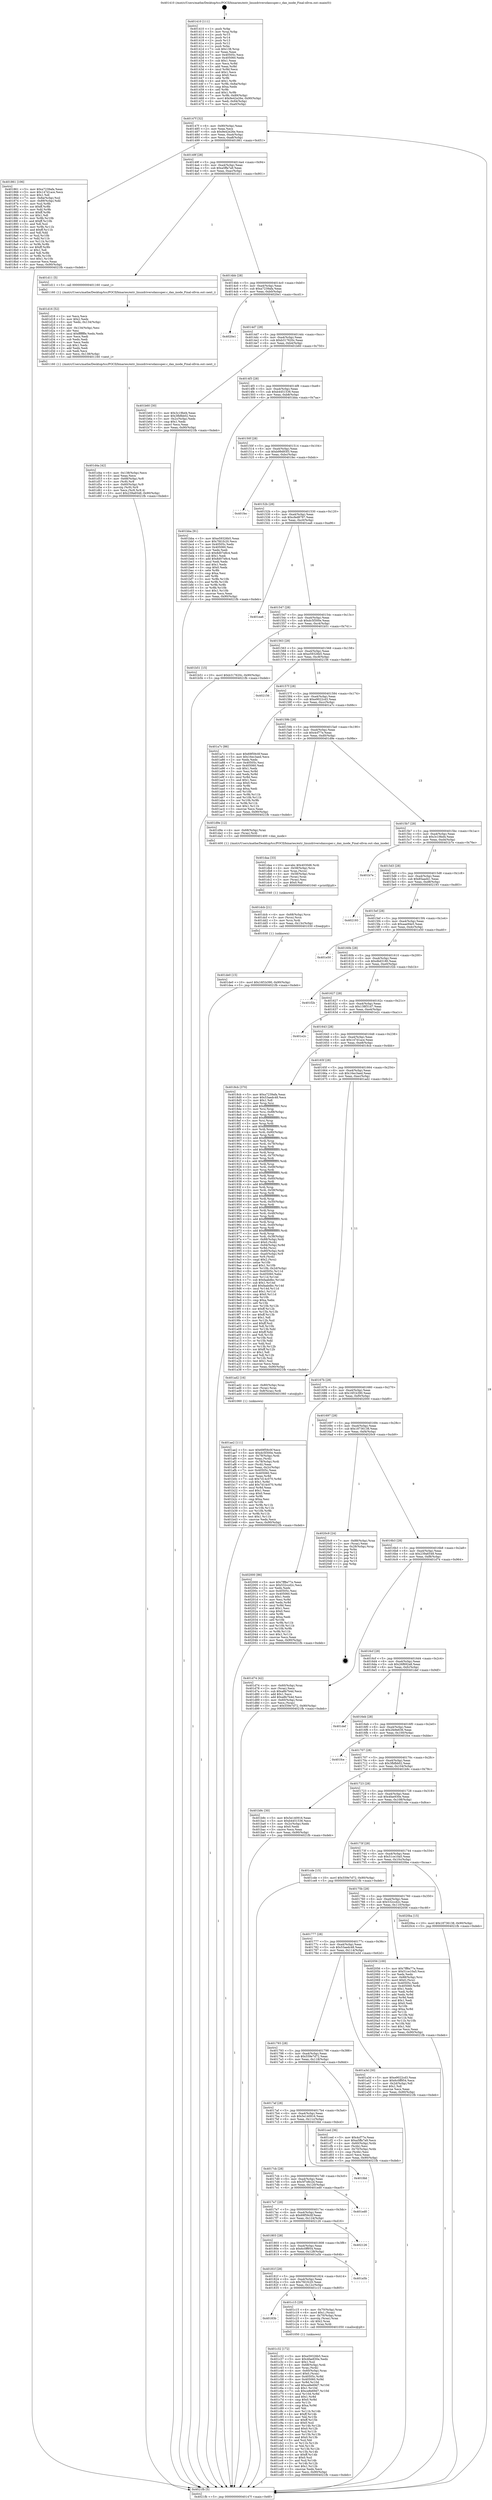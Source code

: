 digraph "0x401410" {
  label = "0x401410 (/mnt/c/Users/mathe/Desktop/tcc/POCII/binaries/extr_linuxdriversdaxsuper.c_dax_inode_Final-ollvm.out::main(0))"
  labelloc = "t"
  node[shape=record]

  Entry [label="",width=0.3,height=0.3,shape=circle,fillcolor=black,style=filled]
  "0x40147f" [label="{
     0x40147f [32]\l
     | [instrs]\l
     &nbsp;&nbsp;0x40147f \<+6\>: mov -0x90(%rbp),%eax\l
     &nbsp;&nbsp;0x401485 \<+2\>: mov %eax,%ecx\l
     &nbsp;&nbsp;0x401487 \<+6\>: sub $0x9e42e26e,%ecx\l
     &nbsp;&nbsp;0x40148d \<+6\>: mov %eax,-0xa4(%rbp)\l
     &nbsp;&nbsp;0x401493 \<+6\>: mov %ecx,-0xa8(%rbp)\l
     &nbsp;&nbsp;0x401499 \<+6\>: je 0000000000401861 \<main+0x451\>\l
  }"]
  "0x401861" [label="{
     0x401861 [106]\l
     | [instrs]\l
     &nbsp;&nbsp;0x401861 \<+5\>: mov $0xa7239afa,%eax\l
     &nbsp;&nbsp;0x401866 \<+5\>: mov $0x147d1ace,%ecx\l
     &nbsp;&nbsp;0x40186b \<+2\>: mov $0x1,%dl\l
     &nbsp;&nbsp;0x40186d \<+7\>: mov -0x8a(%rbp),%sil\l
     &nbsp;&nbsp;0x401874 \<+7\>: mov -0x89(%rbp),%dil\l
     &nbsp;&nbsp;0x40187b \<+3\>: mov %sil,%r8b\l
     &nbsp;&nbsp;0x40187e \<+4\>: xor $0xff,%r8b\l
     &nbsp;&nbsp;0x401882 \<+3\>: mov %dil,%r9b\l
     &nbsp;&nbsp;0x401885 \<+4\>: xor $0xff,%r9b\l
     &nbsp;&nbsp;0x401889 \<+3\>: xor $0x1,%dl\l
     &nbsp;&nbsp;0x40188c \<+3\>: mov %r8b,%r10b\l
     &nbsp;&nbsp;0x40188f \<+4\>: and $0xff,%r10b\l
     &nbsp;&nbsp;0x401893 \<+3\>: and %dl,%sil\l
     &nbsp;&nbsp;0x401896 \<+3\>: mov %r9b,%r11b\l
     &nbsp;&nbsp;0x401899 \<+4\>: and $0xff,%r11b\l
     &nbsp;&nbsp;0x40189d \<+3\>: and %dl,%dil\l
     &nbsp;&nbsp;0x4018a0 \<+3\>: or %sil,%r10b\l
     &nbsp;&nbsp;0x4018a3 \<+3\>: or %dil,%r11b\l
     &nbsp;&nbsp;0x4018a6 \<+3\>: xor %r11b,%r10b\l
     &nbsp;&nbsp;0x4018a9 \<+3\>: or %r9b,%r8b\l
     &nbsp;&nbsp;0x4018ac \<+4\>: xor $0xff,%r8b\l
     &nbsp;&nbsp;0x4018b0 \<+3\>: or $0x1,%dl\l
     &nbsp;&nbsp;0x4018b3 \<+3\>: and %dl,%r8b\l
     &nbsp;&nbsp;0x4018b6 \<+3\>: or %r8b,%r10b\l
     &nbsp;&nbsp;0x4018b9 \<+4\>: test $0x1,%r10b\l
     &nbsp;&nbsp;0x4018bd \<+3\>: cmovne %ecx,%eax\l
     &nbsp;&nbsp;0x4018c0 \<+6\>: mov %eax,-0x90(%rbp)\l
     &nbsp;&nbsp;0x4018c6 \<+5\>: jmp 00000000004021fb \<main+0xdeb\>\l
  }"]
  "0x40149f" [label="{
     0x40149f [28]\l
     | [instrs]\l
     &nbsp;&nbsp;0x40149f \<+5\>: jmp 00000000004014a4 \<main+0x94\>\l
     &nbsp;&nbsp;0x4014a4 \<+6\>: mov -0xa4(%rbp),%eax\l
     &nbsp;&nbsp;0x4014aa \<+5\>: sub $0xa5ffa7a9,%eax\l
     &nbsp;&nbsp;0x4014af \<+6\>: mov %eax,-0xac(%rbp)\l
     &nbsp;&nbsp;0x4014b5 \<+6\>: je 0000000000401d11 \<main+0x901\>\l
  }"]
  "0x4021fb" [label="{
     0x4021fb [5]\l
     | [instrs]\l
     &nbsp;&nbsp;0x4021fb \<+5\>: jmp 000000000040147f \<main+0x6f\>\l
  }"]
  "0x401410" [label="{
     0x401410 [111]\l
     | [instrs]\l
     &nbsp;&nbsp;0x401410 \<+1\>: push %rbp\l
     &nbsp;&nbsp;0x401411 \<+3\>: mov %rsp,%rbp\l
     &nbsp;&nbsp;0x401414 \<+2\>: push %r15\l
     &nbsp;&nbsp;0x401416 \<+2\>: push %r14\l
     &nbsp;&nbsp;0x401418 \<+2\>: push %r13\l
     &nbsp;&nbsp;0x40141a \<+2\>: push %r12\l
     &nbsp;&nbsp;0x40141c \<+1\>: push %rbx\l
     &nbsp;&nbsp;0x40141d \<+7\>: sub $0x138,%rsp\l
     &nbsp;&nbsp;0x401424 \<+2\>: xor %eax,%eax\l
     &nbsp;&nbsp;0x401426 \<+7\>: mov 0x40505c,%ecx\l
     &nbsp;&nbsp;0x40142d \<+7\>: mov 0x405060,%edx\l
     &nbsp;&nbsp;0x401434 \<+3\>: sub $0x1,%eax\l
     &nbsp;&nbsp;0x401437 \<+3\>: mov %ecx,%r8d\l
     &nbsp;&nbsp;0x40143a \<+3\>: add %eax,%r8d\l
     &nbsp;&nbsp;0x40143d \<+4\>: imul %r8d,%ecx\l
     &nbsp;&nbsp;0x401441 \<+3\>: and $0x1,%ecx\l
     &nbsp;&nbsp;0x401444 \<+3\>: cmp $0x0,%ecx\l
     &nbsp;&nbsp;0x401447 \<+4\>: sete %r9b\l
     &nbsp;&nbsp;0x40144b \<+4\>: and $0x1,%r9b\l
     &nbsp;&nbsp;0x40144f \<+7\>: mov %r9b,-0x8a(%rbp)\l
     &nbsp;&nbsp;0x401456 \<+3\>: cmp $0xa,%edx\l
     &nbsp;&nbsp;0x401459 \<+4\>: setl %r9b\l
     &nbsp;&nbsp;0x40145d \<+4\>: and $0x1,%r9b\l
     &nbsp;&nbsp;0x401461 \<+7\>: mov %r9b,-0x89(%rbp)\l
     &nbsp;&nbsp;0x401468 \<+10\>: movl $0x9e42e26e,-0x90(%rbp)\l
     &nbsp;&nbsp;0x401472 \<+6\>: mov %edi,-0x94(%rbp)\l
     &nbsp;&nbsp;0x401478 \<+7\>: mov %rsi,-0xa0(%rbp)\l
  }"]
  Exit [label="",width=0.3,height=0.3,shape=circle,fillcolor=black,style=filled,peripheries=2]
  "0x401d11" [label="{
     0x401d11 [5]\l
     | [instrs]\l
     &nbsp;&nbsp;0x401d11 \<+5\>: call 0000000000401160 \<next_i\>\l
     | [calls]\l
     &nbsp;&nbsp;0x401160 \{1\} (/mnt/c/Users/mathe/Desktop/tcc/POCII/binaries/extr_linuxdriversdaxsuper.c_dax_inode_Final-ollvm.out::next_i)\l
  }"]
  "0x4014bb" [label="{
     0x4014bb [28]\l
     | [instrs]\l
     &nbsp;&nbsp;0x4014bb \<+5\>: jmp 00000000004014c0 \<main+0xb0\>\l
     &nbsp;&nbsp;0x4014c0 \<+6\>: mov -0xa4(%rbp),%eax\l
     &nbsp;&nbsp;0x4014c6 \<+5\>: sub $0xa7239afa,%eax\l
     &nbsp;&nbsp;0x4014cb \<+6\>: mov %eax,-0xb0(%rbp)\l
     &nbsp;&nbsp;0x4014d1 \<+6\>: je 00000000004020e1 \<main+0xcd1\>\l
  }"]
  "0x401de0" [label="{
     0x401de0 [15]\l
     | [instrs]\l
     &nbsp;&nbsp;0x401de0 \<+10\>: movl $0x16f1b390,-0x90(%rbp)\l
     &nbsp;&nbsp;0x401dea \<+5\>: jmp 00000000004021fb \<main+0xdeb\>\l
  }"]
  "0x4020e1" [label="{
     0x4020e1\l
  }", style=dashed]
  "0x4014d7" [label="{
     0x4014d7 [28]\l
     | [instrs]\l
     &nbsp;&nbsp;0x4014d7 \<+5\>: jmp 00000000004014dc \<main+0xcc\>\l
     &nbsp;&nbsp;0x4014dc \<+6\>: mov -0xa4(%rbp),%eax\l
     &nbsp;&nbsp;0x4014e2 \<+5\>: sub $0xb317620c,%eax\l
     &nbsp;&nbsp;0x4014e7 \<+6\>: mov %eax,-0xb4(%rbp)\l
     &nbsp;&nbsp;0x4014ed \<+6\>: je 0000000000401b60 \<main+0x750\>\l
  }"]
  "0x401dcb" [label="{
     0x401dcb [21]\l
     | [instrs]\l
     &nbsp;&nbsp;0x401dcb \<+4\>: mov -0x68(%rbp),%rcx\l
     &nbsp;&nbsp;0x401dcf \<+3\>: mov (%rcx),%rcx\l
     &nbsp;&nbsp;0x401dd2 \<+3\>: mov %rcx,%rdi\l
     &nbsp;&nbsp;0x401dd5 \<+6\>: mov %eax,-0x13c(%rbp)\l
     &nbsp;&nbsp;0x401ddb \<+5\>: call 0000000000401030 \<free@plt\>\l
     | [calls]\l
     &nbsp;&nbsp;0x401030 \{1\} (unknown)\l
  }"]
  "0x401b60" [label="{
     0x401b60 [30]\l
     | [instrs]\l
     &nbsp;&nbsp;0x401b60 \<+5\>: mov $0x3c19bd4,%eax\l
     &nbsp;&nbsp;0x401b65 \<+5\>: mov $0x3fbfbb02,%ecx\l
     &nbsp;&nbsp;0x401b6a \<+3\>: mov -0x2c(%rbp),%edx\l
     &nbsp;&nbsp;0x401b6d \<+3\>: cmp $0x1,%edx\l
     &nbsp;&nbsp;0x401b70 \<+3\>: cmovl %ecx,%eax\l
     &nbsp;&nbsp;0x401b73 \<+6\>: mov %eax,-0x90(%rbp)\l
     &nbsp;&nbsp;0x401b79 \<+5\>: jmp 00000000004021fb \<main+0xdeb\>\l
  }"]
  "0x4014f3" [label="{
     0x4014f3 [28]\l
     | [instrs]\l
     &nbsp;&nbsp;0x4014f3 \<+5\>: jmp 00000000004014f8 \<main+0xe8\>\l
     &nbsp;&nbsp;0x4014f8 \<+6\>: mov -0xa4(%rbp),%eax\l
     &nbsp;&nbsp;0x4014fe \<+5\>: sub $0xb4451536,%eax\l
     &nbsp;&nbsp;0x401503 \<+6\>: mov %eax,-0xb8(%rbp)\l
     &nbsp;&nbsp;0x401509 \<+6\>: je 0000000000401bba \<main+0x7aa\>\l
  }"]
  "0x401daa" [label="{
     0x401daa [33]\l
     | [instrs]\l
     &nbsp;&nbsp;0x401daa \<+10\>: movabs $0x4030d6,%rdi\l
     &nbsp;&nbsp;0x401db4 \<+4\>: mov -0x58(%rbp),%rcx\l
     &nbsp;&nbsp;0x401db8 \<+3\>: mov %rax,(%rcx)\l
     &nbsp;&nbsp;0x401dbb \<+4\>: mov -0x58(%rbp),%rax\l
     &nbsp;&nbsp;0x401dbf \<+3\>: mov (%rax),%rax\l
     &nbsp;&nbsp;0x401dc2 \<+2\>: mov (%rax),%esi\l
     &nbsp;&nbsp;0x401dc4 \<+2\>: mov $0x0,%al\l
     &nbsp;&nbsp;0x401dc6 \<+5\>: call 0000000000401040 \<printf@plt\>\l
     | [calls]\l
     &nbsp;&nbsp;0x401040 \{1\} (unknown)\l
  }"]
  "0x401bba" [label="{
     0x401bba [91]\l
     | [instrs]\l
     &nbsp;&nbsp;0x401bba \<+5\>: mov $0xe59326b5,%eax\l
     &nbsp;&nbsp;0x401bbf \<+5\>: mov $0x7fd1fc20,%ecx\l
     &nbsp;&nbsp;0x401bc4 \<+7\>: mov 0x40505c,%edx\l
     &nbsp;&nbsp;0x401bcb \<+7\>: mov 0x405060,%esi\l
     &nbsp;&nbsp;0x401bd2 \<+2\>: mov %edx,%edi\l
     &nbsp;&nbsp;0x401bd4 \<+6\>: sub $0x8d07e8c4,%edi\l
     &nbsp;&nbsp;0x401bda \<+3\>: sub $0x1,%edi\l
     &nbsp;&nbsp;0x401bdd \<+6\>: add $0x8d07e8c4,%edi\l
     &nbsp;&nbsp;0x401be3 \<+3\>: imul %edi,%edx\l
     &nbsp;&nbsp;0x401be6 \<+3\>: and $0x1,%edx\l
     &nbsp;&nbsp;0x401be9 \<+3\>: cmp $0x0,%edx\l
     &nbsp;&nbsp;0x401bec \<+4\>: sete %r8b\l
     &nbsp;&nbsp;0x401bf0 \<+3\>: cmp $0xa,%esi\l
     &nbsp;&nbsp;0x401bf3 \<+4\>: setl %r9b\l
     &nbsp;&nbsp;0x401bf7 \<+3\>: mov %r8b,%r10b\l
     &nbsp;&nbsp;0x401bfa \<+3\>: and %r9b,%r10b\l
     &nbsp;&nbsp;0x401bfd \<+3\>: xor %r9b,%r8b\l
     &nbsp;&nbsp;0x401c00 \<+3\>: or %r8b,%r10b\l
     &nbsp;&nbsp;0x401c03 \<+4\>: test $0x1,%r10b\l
     &nbsp;&nbsp;0x401c07 \<+3\>: cmovne %ecx,%eax\l
     &nbsp;&nbsp;0x401c0a \<+6\>: mov %eax,-0x90(%rbp)\l
     &nbsp;&nbsp;0x401c10 \<+5\>: jmp 00000000004021fb \<main+0xdeb\>\l
  }"]
  "0x40150f" [label="{
     0x40150f [28]\l
     | [instrs]\l
     &nbsp;&nbsp;0x40150f \<+5\>: jmp 0000000000401514 \<main+0x104\>\l
     &nbsp;&nbsp;0x401514 \<+6\>: mov -0xa4(%rbp),%eax\l
     &nbsp;&nbsp;0x40151a \<+5\>: sub $0xb99d93f3,%eax\l
     &nbsp;&nbsp;0x40151f \<+6\>: mov %eax,-0xbc(%rbp)\l
     &nbsp;&nbsp;0x401525 \<+6\>: je 0000000000401fec \<main+0xbdc\>\l
  }"]
  "0x401d4a" [label="{
     0x401d4a [42]\l
     | [instrs]\l
     &nbsp;&nbsp;0x401d4a \<+6\>: mov -0x138(%rbp),%ecx\l
     &nbsp;&nbsp;0x401d50 \<+3\>: imul %eax,%ecx\l
     &nbsp;&nbsp;0x401d53 \<+4\>: mov -0x68(%rbp),%r8\l
     &nbsp;&nbsp;0x401d57 \<+3\>: mov (%r8),%r8\l
     &nbsp;&nbsp;0x401d5a \<+4\>: mov -0x60(%rbp),%r9\l
     &nbsp;&nbsp;0x401d5e \<+3\>: movslq (%r9),%r9\l
     &nbsp;&nbsp;0x401d61 \<+4\>: mov %ecx,(%r8,%r9,4)\l
     &nbsp;&nbsp;0x401d65 \<+10\>: movl $0x239a6548,-0x90(%rbp)\l
     &nbsp;&nbsp;0x401d6f \<+5\>: jmp 00000000004021fb \<main+0xdeb\>\l
  }"]
  "0x401fec" [label="{
     0x401fec\l
  }", style=dashed]
  "0x40152b" [label="{
     0x40152b [28]\l
     | [instrs]\l
     &nbsp;&nbsp;0x40152b \<+5\>: jmp 0000000000401530 \<main+0x120\>\l
     &nbsp;&nbsp;0x401530 \<+6\>: mov -0xa4(%rbp),%eax\l
     &nbsp;&nbsp;0x401536 \<+5\>: sub $0xcfed8797,%eax\l
     &nbsp;&nbsp;0x40153b \<+6\>: mov %eax,-0xc0(%rbp)\l
     &nbsp;&nbsp;0x401541 \<+6\>: je 0000000000401ea6 \<main+0xa96\>\l
  }"]
  "0x401d16" [label="{
     0x401d16 [52]\l
     | [instrs]\l
     &nbsp;&nbsp;0x401d16 \<+2\>: xor %ecx,%ecx\l
     &nbsp;&nbsp;0x401d18 \<+5\>: mov $0x2,%edx\l
     &nbsp;&nbsp;0x401d1d \<+6\>: mov %edx,-0x134(%rbp)\l
     &nbsp;&nbsp;0x401d23 \<+1\>: cltd\l
     &nbsp;&nbsp;0x401d24 \<+6\>: mov -0x134(%rbp),%esi\l
     &nbsp;&nbsp;0x401d2a \<+2\>: idiv %esi\l
     &nbsp;&nbsp;0x401d2c \<+6\>: imul $0xfffffffe,%edx,%edx\l
     &nbsp;&nbsp;0x401d32 \<+2\>: mov %ecx,%edi\l
     &nbsp;&nbsp;0x401d34 \<+2\>: sub %edx,%edi\l
     &nbsp;&nbsp;0x401d36 \<+2\>: mov %ecx,%edx\l
     &nbsp;&nbsp;0x401d38 \<+3\>: sub $0x1,%edx\l
     &nbsp;&nbsp;0x401d3b \<+2\>: add %edx,%edi\l
     &nbsp;&nbsp;0x401d3d \<+2\>: sub %edi,%ecx\l
     &nbsp;&nbsp;0x401d3f \<+6\>: mov %ecx,-0x138(%rbp)\l
     &nbsp;&nbsp;0x401d45 \<+5\>: call 0000000000401160 \<next_i\>\l
     | [calls]\l
     &nbsp;&nbsp;0x401160 \{1\} (/mnt/c/Users/mathe/Desktop/tcc/POCII/binaries/extr_linuxdriversdaxsuper.c_dax_inode_Final-ollvm.out::next_i)\l
  }"]
  "0x401ea6" [label="{
     0x401ea6\l
  }", style=dashed]
  "0x401547" [label="{
     0x401547 [28]\l
     | [instrs]\l
     &nbsp;&nbsp;0x401547 \<+5\>: jmp 000000000040154c \<main+0x13c\>\l
     &nbsp;&nbsp;0x40154c \<+6\>: mov -0xa4(%rbp),%eax\l
     &nbsp;&nbsp;0x401552 \<+5\>: sub $0xdc5f300e,%eax\l
     &nbsp;&nbsp;0x401557 \<+6\>: mov %eax,-0xc4(%rbp)\l
     &nbsp;&nbsp;0x40155d \<+6\>: je 0000000000401b51 \<main+0x741\>\l
  }"]
  "0x401c32" [label="{
     0x401c32 [172]\l
     | [instrs]\l
     &nbsp;&nbsp;0x401c32 \<+5\>: mov $0xe59326b5,%ecx\l
     &nbsp;&nbsp;0x401c37 \<+5\>: mov $0x4fae930e,%edx\l
     &nbsp;&nbsp;0x401c3c \<+3\>: mov $0x1,%sil\l
     &nbsp;&nbsp;0x401c3f \<+4\>: mov -0x68(%rbp),%rdi\l
     &nbsp;&nbsp;0x401c43 \<+3\>: mov %rax,(%rdi)\l
     &nbsp;&nbsp;0x401c46 \<+4\>: mov -0x60(%rbp),%rax\l
     &nbsp;&nbsp;0x401c4a \<+6\>: movl $0x0,(%rax)\l
     &nbsp;&nbsp;0x401c50 \<+8\>: mov 0x40505c,%r8d\l
     &nbsp;&nbsp;0x401c58 \<+8\>: mov 0x405060,%r9d\l
     &nbsp;&nbsp;0x401c60 \<+3\>: mov %r8d,%r10d\l
     &nbsp;&nbsp;0x401c63 \<+7\>: add $0xce8e69d7,%r10d\l
     &nbsp;&nbsp;0x401c6a \<+4\>: sub $0x1,%r10d\l
     &nbsp;&nbsp;0x401c6e \<+7\>: sub $0xce8e69d7,%r10d\l
     &nbsp;&nbsp;0x401c75 \<+4\>: imul %r10d,%r8d\l
     &nbsp;&nbsp;0x401c79 \<+4\>: and $0x1,%r8d\l
     &nbsp;&nbsp;0x401c7d \<+4\>: cmp $0x0,%r8d\l
     &nbsp;&nbsp;0x401c81 \<+4\>: sete %r11b\l
     &nbsp;&nbsp;0x401c85 \<+4\>: cmp $0xa,%r9d\l
     &nbsp;&nbsp;0x401c89 \<+3\>: setl %bl\l
     &nbsp;&nbsp;0x401c8c \<+3\>: mov %r11b,%r14b\l
     &nbsp;&nbsp;0x401c8f \<+4\>: xor $0xff,%r14b\l
     &nbsp;&nbsp;0x401c93 \<+3\>: mov %bl,%r15b\l
     &nbsp;&nbsp;0x401c96 \<+4\>: xor $0xff,%r15b\l
     &nbsp;&nbsp;0x401c9a \<+4\>: xor $0x0,%sil\l
     &nbsp;&nbsp;0x401c9e \<+3\>: mov %r14b,%r12b\l
     &nbsp;&nbsp;0x401ca1 \<+4\>: and $0x0,%r12b\l
     &nbsp;&nbsp;0x401ca5 \<+3\>: and %sil,%r11b\l
     &nbsp;&nbsp;0x401ca8 \<+3\>: mov %r15b,%r13b\l
     &nbsp;&nbsp;0x401cab \<+4\>: and $0x0,%r13b\l
     &nbsp;&nbsp;0x401caf \<+3\>: and %sil,%bl\l
     &nbsp;&nbsp;0x401cb2 \<+3\>: or %r11b,%r12b\l
     &nbsp;&nbsp;0x401cb5 \<+3\>: or %bl,%r13b\l
     &nbsp;&nbsp;0x401cb8 \<+3\>: xor %r13b,%r12b\l
     &nbsp;&nbsp;0x401cbb \<+3\>: or %r15b,%r14b\l
     &nbsp;&nbsp;0x401cbe \<+4\>: xor $0xff,%r14b\l
     &nbsp;&nbsp;0x401cc2 \<+4\>: or $0x0,%sil\l
     &nbsp;&nbsp;0x401cc6 \<+3\>: and %sil,%r14b\l
     &nbsp;&nbsp;0x401cc9 \<+3\>: or %r14b,%r12b\l
     &nbsp;&nbsp;0x401ccc \<+4\>: test $0x1,%r12b\l
     &nbsp;&nbsp;0x401cd0 \<+3\>: cmovne %edx,%ecx\l
     &nbsp;&nbsp;0x401cd3 \<+6\>: mov %ecx,-0x90(%rbp)\l
     &nbsp;&nbsp;0x401cd9 \<+5\>: jmp 00000000004021fb \<main+0xdeb\>\l
  }"]
  "0x401b51" [label="{
     0x401b51 [15]\l
     | [instrs]\l
     &nbsp;&nbsp;0x401b51 \<+10\>: movl $0xb317620c,-0x90(%rbp)\l
     &nbsp;&nbsp;0x401b5b \<+5\>: jmp 00000000004021fb \<main+0xdeb\>\l
  }"]
  "0x401563" [label="{
     0x401563 [28]\l
     | [instrs]\l
     &nbsp;&nbsp;0x401563 \<+5\>: jmp 0000000000401568 \<main+0x158\>\l
     &nbsp;&nbsp;0x401568 \<+6\>: mov -0xa4(%rbp),%eax\l
     &nbsp;&nbsp;0x40156e \<+5\>: sub $0xe59326b5,%eax\l
     &nbsp;&nbsp;0x401573 \<+6\>: mov %eax,-0xc8(%rbp)\l
     &nbsp;&nbsp;0x401579 \<+6\>: je 0000000000402156 \<main+0xd46\>\l
  }"]
  "0x40183b" [label="{
     0x40183b\l
  }", style=dashed]
  "0x402156" [label="{
     0x402156\l
  }", style=dashed]
  "0x40157f" [label="{
     0x40157f [28]\l
     | [instrs]\l
     &nbsp;&nbsp;0x40157f \<+5\>: jmp 0000000000401584 \<main+0x174\>\l
     &nbsp;&nbsp;0x401584 \<+6\>: mov -0xa4(%rbp),%eax\l
     &nbsp;&nbsp;0x40158a \<+5\>: sub $0xe9022cd3,%eax\l
     &nbsp;&nbsp;0x40158f \<+6\>: mov %eax,-0xcc(%rbp)\l
     &nbsp;&nbsp;0x401595 \<+6\>: je 0000000000401a7c \<main+0x66c\>\l
  }"]
  "0x401c15" [label="{
     0x401c15 [29]\l
     | [instrs]\l
     &nbsp;&nbsp;0x401c15 \<+4\>: mov -0x70(%rbp),%rax\l
     &nbsp;&nbsp;0x401c19 \<+6\>: movl $0x1,(%rax)\l
     &nbsp;&nbsp;0x401c1f \<+4\>: mov -0x70(%rbp),%rax\l
     &nbsp;&nbsp;0x401c23 \<+3\>: movslq (%rax),%rax\l
     &nbsp;&nbsp;0x401c26 \<+4\>: shl $0x2,%rax\l
     &nbsp;&nbsp;0x401c2a \<+3\>: mov %rax,%rdi\l
     &nbsp;&nbsp;0x401c2d \<+5\>: call 0000000000401050 \<malloc@plt\>\l
     | [calls]\l
     &nbsp;&nbsp;0x401050 \{1\} (unknown)\l
  }"]
  "0x401a7c" [label="{
     0x401a7c [86]\l
     | [instrs]\l
     &nbsp;&nbsp;0x401a7c \<+5\>: mov $0x69f59c0f,%eax\l
     &nbsp;&nbsp;0x401a81 \<+5\>: mov $0x16ec3aed,%ecx\l
     &nbsp;&nbsp;0x401a86 \<+2\>: xor %edx,%edx\l
     &nbsp;&nbsp;0x401a88 \<+7\>: mov 0x40505c,%esi\l
     &nbsp;&nbsp;0x401a8f \<+7\>: mov 0x405060,%edi\l
     &nbsp;&nbsp;0x401a96 \<+3\>: sub $0x1,%edx\l
     &nbsp;&nbsp;0x401a99 \<+3\>: mov %esi,%r8d\l
     &nbsp;&nbsp;0x401a9c \<+3\>: add %edx,%r8d\l
     &nbsp;&nbsp;0x401a9f \<+4\>: imul %r8d,%esi\l
     &nbsp;&nbsp;0x401aa3 \<+3\>: and $0x1,%esi\l
     &nbsp;&nbsp;0x401aa6 \<+3\>: cmp $0x0,%esi\l
     &nbsp;&nbsp;0x401aa9 \<+4\>: sete %r9b\l
     &nbsp;&nbsp;0x401aad \<+3\>: cmp $0xa,%edi\l
     &nbsp;&nbsp;0x401ab0 \<+4\>: setl %r10b\l
     &nbsp;&nbsp;0x401ab4 \<+3\>: mov %r9b,%r11b\l
     &nbsp;&nbsp;0x401ab7 \<+3\>: and %r10b,%r11b\l
     &nbsp;&nbsp;0x401aba \<+3\>: xor %r10b,%r9b\l
     &nbsp;&nbsp;0x401abd \<+3\>: or %r9b,%r11b\l
     &nbsp;&nbsp;0x401ac0 \<+4\>: test $0x1,%r11b\l
     &nbsp;&nbsp;0x401ac4 \<+3\>: cmovne %ecx,%eax\l
     &nbsp;&nbsp;0x401ac7 \<+6\>: mov %eax,-0x90(%rbp)\l
     &nbsp;&nbsp;0x401acd \<+5\>: jmp 00000000004021fb \<main+0xdeb\>\l
  }"]
  "0x40159b" [label="{
     0x40159b [28]\l
     | [instrs]\l
     &nbsp;&nbsp;0x40159b \<+5\>: jmp 00000000004015a0 \<main+0x190\>\l
     &nbsp;&nbsp;0x4015a0 \<+6\>: mov -0xa4(%rbp),%eax\l
     &nbsp;&nbsp;0x4015a6 \<+5\>: sub $0x4cf77e,%eax\l
     &nbsp;&nbsp;0x4015ab \<+6\>: mov %eax,-0xd0(%rbp)\l
     &nbsp;&nbsp;0x4015b1 \<+6\>: je 0000000000401d9e \<main+0x98e\>\l
  }"]
  "0x40181f" [label="{
     0x40181f [28]\l
     | [instrs]\l
     &nbsp;&nbsp;0x40181f \<+5\>: jmp 0000000000401824 \<main+0x414\>\l
     &nbsp;&nbsp;0x401824 \<+6\>: mov -0xa4(%rbp),%eax\l
     &nbsp;&nbsp;0x40182a \<+5\>: sub $0x7fd1fc20,%eax\l
     &nbsp;&nbsp;0x40182f \<+6\>: mov %eax,-0x12c(%rbp)\l
     &nbsp;&nbsp;0x401835 \<+6\>: je 0000000000401c15 \<main+0x805\>\l
  }"]
  "0x401d9e" [label="{
     0x401d9e [12]\l
     | [instrs]\l
     &nbsp;&nbsp;0x401d9e \<+4\>: mov -0x68(%rbp),%rax\l
     &nbsp;&nbsp;0x401da2 \<+3\>: mov (%rax),%rdi\l
     &nbsp;&nbsp;0x401da5 \<+5\>: call 0000000000401400 \<dax_inode\>\l
     | [calls]\l
     &nbsp;&nbsp;0x401400 \{1\} (/mnt/c/Users/mathe/Desktop/tcc/POCII/binaries/extr_linuxdriversdaxsuper.c_dax_inode_Final-ollvm.out::dax_inode)\l
  }"]
  "0x4015b7" [label="{
     0x4015b7 [28]\l
     | [instrs]\l
     &nbsp;&nbsp;0x4015b7 \<+5\>: jmp 00000000004015bc \<main+0x1ac\>\l
     &nbsp;&nbsp;0x4015bc \<+6\>: mov -0xa4(%rbp),%eax\l
     &nbsp;&nbsp;0x4015c2 \<+5\>: sub $0x3c19bd4,%eax\l
     &nbsp;&nbsp;0x4015c7 \<+6\>: mov %eax,-0xd4(%rbp)\l
     &nbsp;&nbsp;0x4015cd \<+6\>: je 0000000000401b7e \<main+0x76e\>\l
  }"]
  "0x401a5b" [label="{
     0x401a5b\l
  }", style=dashed]
  "0x401b7e" [label="{
     0x401b7e\l
  }", style=dashed]
  "0x4015d3" [label="{
     0x4015d3 [28]\l
     | [instrs]\l
     &nbsp;&nbsp;0x4015d3 \<+5\>: jmp 00000000004015d8 \<main+0x1c8\>\l
     &nbsp;&nbsp;0x4015d8 \<+6\>: mov -0xa4(%rbp),%eax\l
     &nbsp;&nbsp;0x4015de \<+5\>: sub $0x85aad41,%eax\l
     &nbsp;&nbsp;0x4015e3 \<+6\>: mov %eax,-0xd8(%rbp)\l
     &nbsp;&nbsp;0x4015e9 \<+6\>: je 0000000000402193 \<main+0xd83\>\l
  }"]
  "0x401803" [label="{
     0x401803 [28]\l
     | [instrs]\l
     &nbsp;&nbsp;0x401803 \<+5\>: jmp 0000000000401808 \<main+0x3f8\>\l
     &nbsp;&nbsp;0x401808 \<+6\>: mov -0xa4(%rbp),%eax\l
     &nbsp;&nbsp;0x40180e \<+5\>: sub $0x6c0ff954,%eax\l
     &nbsp;&nbsp;0x401813 \<+6\>: mov %eax,-0x128(%rbp)\l
     &nbsp;&nbsp;0x401819 \<+6\>: je 0000000000401a5b \<main+0x64b\>\l
  }"]
  "0x402193" [label="{
     0x402193\l
  }", style=dashed]
  "0x4015ef" [label="{
     0x4015ef [28]\l
     | [instrs]\l
     &nbsp;&nbsp;0x4015ef \<+5\>: jmp 00000000004015f4 \<main+0x1e4\>\l
     &nbsp;&nbsp;0x4015f4 \<+6\>: mov -0xa4(%rbp),%eax\l
     &nbsp;&nbsp;0x4015fa \<+5\>: sub $0xaae94e5,%eax\l
     &nbsp;&nbsp;0x4015ff \<+6\>: mov %eax,-0xdc(%rbp)\l
     &nbsp;&nbsp;0x401605 \<+6\>: je 0000000000401e50 \<main+0xa40\>\l
  }"]
  "0x402126" [label="{
     0x402126\l
  }", style=dashed]
  "0x401e50" [label="{
     0x401e50\l
  }", style=dashed]
  "0x40160b" [label="{
     0x40160b [28]\l
     | [instrs]\l
     &nbsp;&nbsp;0x40160b \<+5\>: jmp 0000000000401610 \<main+0x200\>\l
     &nbsp;&nbsp;0x401610 \<+6\>: mov -0xa4(%rbp),%eax\l
     &nbsp;&nbsp;0x401616 \<+5\>: sub $0xdbd3180,%eax\l
     &nbsp;&nbsp;0x40161b \<+6\>: mov %eax,-0xe0(%rbp)\l
     &nbsp;&nbsp;0x401621 \<+6\>: je 0000000000401f2b \<main+0xb1b\>\l
  }"]
  "0x4017e7" [label="{
     0x4017e7 [28]\l
     | [instrs]\l
     &nbsp;&nbsp;0x4017e7 \<+5\>: jmp 00000000004017ec \<main+0x3dc\>\l
     &nbsp;&nbsp;0x4017ec \<+6\>: mov -0xa4(%rbp),%eax\l
     &nbsp;&nbsp;0x4017f2 \<+5\>: sub $0x69f59c0f,%eax\l
     &nbsp;&nbsp;0x4017f7 \<+6\>: mov %eax,-0x124(%rbp)\l
     &nbsp;&nbsp;0x4017fd \<+6\>: je 0000000000402126 \<main+0xd16\>\l
  }"]
  "0x401f2b" [label="{
     0x401f2b\l
  }", style=dashed]
  "0x401627" [label="{
     0x401627 [28]\l
     | [instrs]\l
     &nbsp;&nbsp;0x401627 \<+5\>: jmp 000000000040162c \<main+0x21c\>\l
     &nbsp;&nbsp;0x40162c \<+6\>: mov -0xa4(%rbp),%eax\l
     &nbsp;&nbsp;0x401632 \<+5\>: sub $0x138f31d7,%eax\l
     &nbsp;&nbsp;0x401637 \<+6\>: mov %eax,-0xe4(%rbp)\l
     &nbsp;&nbsp;0x40163d \<+6\>: je 0000000000401e2c \<main+0xa1c\>\l
  }"]
  "0x401ed0" [label="{
     0x401ed0\l
  }", style=dashed]
  "0x401e2c" [label="{
     0x401e2c\l
  }", style=dashed]
  "0x401643" [label="{
     0x401643 [28]\l
     | [instrs]\l
     &nbsp;&nbsp;0x401643 \<+5\>: jmp 0000000000401648 \<main+0x238\>\l
     &nbsp;&nbsp;0x401648 \<+6\>: mov -0xa4(%rbp),%eax\l
     &nbsp;&nbsp;0x40164e \<+5\>: sub $0x147d1ace,%eax\l
     &nbsp;&nbsp;0x401653 \<+6\>: mov %eax,-0xe8(%rbp)\l
     &nbsp;&nbsp;0x401659 \<+6\>: je 00000000004018cb \<main+0x4bb\>\l
  }"]
  "0x4017cb" [label="{
     0x4017cb [28]\l
     | [instrs]\l
     &nbsp;&nbsp;0x4017cb \<+5\>: jmp 00000000004017d0 \<main+0x3c0\>\l
     &nbsp;&nbsp;0x4017d0 \<+6\>: mov -0xa4(%rbp),%eax\l
     &nbsp;&nbsp;0x4017d6 \<+5\>: sub $0x5f7e8c2d,%eax\l
     &nbsp;&nbsp;0x4017db \<+6\>: mov %eax,-0x120(%rbp)\l
     &nbsp;&nbsp;0x4017e1 \<+6\>: je 0000000000401ed0 \<main+0xac0\>\l
  }"]
  "0x4018cb" [label="{
     0x4018cb [370]\l
     | [instrs]\l
     &nbsp;&nbsp;0x4018cb \<+5\>: mov $0xa7239afa,%eax\l
     &nbsp;&nbsp;0x4018d0 \<+5\>: mov $0x53aedc48,%ecx\l
     &nbsp;&nbsp;0x4018d5 \<+2\>: mov $0x1,%dl\l
     &nbsp;&nbsp;0x4018d7 \<+3\>: mov %rsp,%rsi\l
     &nbsp;&nbsp;0x4018da \<+4\>: add $0xfffffffffffffff0,%rsi\l
     &nbsp;&nbsp;0x4018de \<+3\>: mov %rsi,%rsp\l
     &nbsp;&nbsp;0x4018e1 \<+7\>: mov %rsi,-0x88(%rbp)\l
     &nbsp;&nbsp;0x4018e8 \<+3\>: mov %rsp,%rsi\l
     &nbsp;&nbsp;0x4018eb \<+4\>: add $0xfffffffffffffff0,%rsi\l
     &nbsp;&nbsp;0x4018ef \<+3\>: mov %rsi,%rsp\l
     &nbsp;&nbsp;0x4018f2 \<+3\>: mov %rsp,%rdi\l
     &nbsp;&nbsp;0x4018f5 \<+4\>: add $0xfffffffffffffff0,%rdi\l
     &nbsp;&nbsp;0x4018f9 \<+3\>: mov %rdi,%rsp\l
     &nbsp;&nbsp;0x4018fc \<+4\>: mov %rdi,-0x80(%rbp)\l
     &nbsp;&nbsp;0x401900 \<+3\>: mov %rsp,%rdi\l
     &nbsp;&nbsp;0x401903 \<+4\>: add $0xfffffffffffffff0,%rdi\l
     &nbsp;&nbsp;0x401907 \<+3\>: mov %rdi,%rsp\l
     &nbsp;&nbsp;0x40190a \<+4\>: mov %rdi,-0x78(%rbp)\l
     &nbsp;&nbsp;0x40190e \<+3\>: mov %rsp,%rdi\l
     &nbsp;&nbsp;0x401911 \<+4\>: add $0xfffffffffffffff0,%rdi\l
     &nbsp;&nbsp;0x401915 \<+3\>: mov %rdi,%rsp\l
     &nbsp;&nbsp;0x401918 \<+4\>: mov %rdi,-0x70(%rbp)\l
     &nbsp;&nbsp;0x40191c \<+3\>: mov %rsp,%rdi\l
     &nbsp;&nbsp;0x40191f \<+4\>: add $0xfffffffffffffff0,%rdi\l
     &nbsp;&nbsp;0x401923 \<+3\>: mov %rdi,%rsp\l
     &nbsp;&nbsp;0x401926 \<+4\>: mov %rdi,-0x68(%rbp)\l
     &nbsp;&nbsp;0x40192a \<+3\>: mov %rsp,%rdi\l
     &nbsp;&nbsp;0x40192d \<+4\>: add $0xfffffffffffffff0,%rdi\l
     &nbsp;&nbsp;0x401931 \<+3\>: mov %rdi,%rsp\l
     &nbsp;&nbsp;0x401934 \<+4\>: mov %rdi,-0x60(%rbp)\l
     &nbsp;&nbsp;0x401938 \<+3\>: mov %rsp,%rdi\l
     &nbsp;&nbsp;0x40193b \<+4\>: add $0xfffffffffffffff0,%rdi\l
     &nbsp;&nbsp;0x40193f \<+3\>: mov %rdi,%rsp\l
     &nbsp;&nbsp;0x401942 \<+4\>: mov %rdi,-0x58(%rbp)\l
     &nbsp;&nbsp;0x401946 \<+3\>: mov %rsp,%rdi\l
     &nbsp;&nbsp;0x401949 \<+4\>: add $0xfffffffffffffff0,%rdi\l
     &nbsp;&nbsp;0x40194d \<+3\>: mov %rdi,%rsp\l
     &nbsp;&nbsp;0x401950 \<+4\>: mov %rdi,-0x50(%rbp)\l
     &nbsp;&nbsp;0x401954 \<+3\>: mov %rsp,%rdi\l
     &nbsp;&nbsp;0x401957 \<+4\>: add $0xfffffffffffffff0,%rdi\l
     &nbsp;&nbsp;0x40195b \<+3\>: mov %rdi,%rsp\l
     &nbsp;&nbsp;0x40195e \<+4\>: mov %rdi,-0x48(%rbp)\l
     &nbsp;&nbsp;0x401962 \<+3\>: mov %rsp,%rdi\l
     &nbsp;&nbsp;0x401965 \<+4\>: add $0xfffffffffffffff0,%rdi\l
     &nbsp;&nbsp;0x401969 \<+3\>: mov %rdi,%rsp\l
     &nbsp;&nbsp;0x40196c \<+4\>: mov %rdi,-0x40(%rbp)\l
     &nbsp;&nbsp;0x401970 \<+3\>: mov %rsp,%rdi\l
     &nbsp;&nbsp;0x401973 \<+4\>: add $0xfffffffffffffff0,%rdi\l
     &nbsp;&nbsp;0x401977 \<+3\>: mov %rdi,%rsp\l
     &nbsp;&nbsp;0x40197a \<+4\>: mov %rdi,-0x38(%rbp)\l
     &nbsp;&nbsp;0x40197e \<+7\>: mov -0x88(%rbp),%rdi\l
     &nbsp;&nbsp;0x401985 \<+6\>: movl $0x0,(%rdi)\l
     &nbsp;&nbsp;0x40198b \<+7\>: mov -0x94(%rbp),%r8d\l
     &nbsp;&nbsp;0x401992 \<+3\>: mov %r8d,(%rsi)\l
     &nbsp;&nbsp;0x401995 \<+4\>: mov -0x80(%rbp),%rdi\l
     &nbsp;&nbsp;0x401999 \<+7\>: mov -0xa0(%rbp),%r9\l
     &nbsp;&nbsp;0x4019a0 \<+3\>: mov %r9,(%rdi)\l
     &nbsp;&nbsp;0x4019a3 \<+3\>: cmpl $0x2,(%rsi)\l
     &nbsp;&nbsp;0x4019a6 \<+4\>: setne %r10b\l
     &nbsp;&nbsp;0x4019aa \<+4\>: and $0x1,%r10b\l
     &nbsp;&nbsp;0x4019ae \<+4\>: mov %r10b,-0x2d(%rbp)\l
     &nbsp;&nbsp;0x4019b2 \<+8\>: mov 0x40505c,%r11d\l
     &nbsp;&nbsp;0x4019ba \<+7\>: mov 0x405060,%ebx\l
     &nbsp;&nbsp;0x4019c1 \<+3\>: mov %r11d,%r14d\l
     &nbsp;&nbsp;0x4019c4 \<+7\>: sub $0xfaabdbc,%r14d\l
     &nbsp;&nbsp;0x4019cb \<+4\>: sub $0x1,%r14d\l
     &nbsp;&nbsp;0x4019cf \<+7\>: add $0xfaabdbc,%r14d\l
     &nbsp;&nbsp;0x4019d6 \<+4\>: imul %r14d,%r11d\l
     &nbsp;&nbsp;0x4019da \<+4\>: and $0x1,%r11d\l
     &nbsp;&nbsp;0x4019de \<+4\>: cmp $0x0,%r11d\l
     &nbsp;&nbsp;0x4019e2 \<+4\>: sete %r10b\l
     &nbsp;&nbsp;0x4019e6 \<+3\>: cmp $0xa,%ebx\l
     &nbsp;&nbsp;0x4019e9 \<+4\>: setl %r15b\l
     &nbsp;&nbsp;0x4019ed \<+3\>: mov %r10b,%r12b\l
     &nbsp;&nbsp;0x4019f0 \<+4\>: xor $0xff,%r12b\l
     &nbsp;&nbsp;0x4019f4 \<+3\>: mov %r15b,%r13b\l
     &nbsp;&nbsp;0x4019f7 \<+4\>: xor $0xff,%r13b\l
     &nbsp;&nbsp;0x4019fb \<+3\>: xor $0x1,%dl\l
     &nbsp;&nbsp;0x4019fe \<+3\>: mov %r12b,%sil\l
     &nbsp;&nbsp;0x401a01 \<+4\>: and $0xff,%sil\l
     &nbsp;&nbsp;0x401a05 \<+3\>: and %dl,%r10b\l
     &nbsp;&nbsp;0x401a08 \<+3\>: mov %r13b,%dil\l
     &nbsp;&nbsp;0x401a0b \<+4\>: and $0xff,%dil\l
     &nbsp;&nbsp;0x401a0f \<+3\>: and %dl,%r15b\l
     &nbsp;&nbsp;0x401a12 \<+3\>: or %r10b,%sil\l
     &nbsp;&nbsp;0x401a15 \<+3\>: or %r15b,%dil\l
     &nbsp;&nbsp;0x401a18 \<+3\>: xor %dil,%sil\l
     &nbsp;&nbsp;0x401a1b \<+3\>: or %r13b,%r12b\l
     &nbsp;&nbsp;0x401a1e \<+4\>: xor $0xff,%r12b\l
     &nbsp;&nbsp;0x401a22 \<+3\>: or $0x1,%dl\l
     &nbsp;&nbsp;0x401a25 \<+3\>: and %dl,%r12b\l
     &nbsp;&nbsp;0x401a28 \<+3\>: or %r12b,%sil\l
     &nbsp;&nbsp;0x401a2b \<+4\>: test $0x1,%sil\l
     &nbsp;&nbsp;0x401a2f \<+3\>: cmovne %ecx,%eax\l
     &nbsp;&nbsp;0x401a32 \<+6\>: mov %eax,-0x90(%rbp)\l
     &nbsp;&nbsp;0x401a38 \<+5\>: jmp 00000000004021fb \<main+0xdeb\>\l
  }"]
  "0x40165f" [label="{
     0x40165f [28]\l
     | [instrs]\l
     &nbsp;&nbsp;0x40165f \<+5\>: jmp 0000000000401664 \<main+0x254\>\l
     &nbsp;&nbsp;0x401664 \<+6\>: mov -0xa4(%rbp),%eax\l
     &nbsp;&nbsp;0x40166a \<+5\>: sub $0x16ec3aed,%eax\l
     &nbsp;&nbsp;0x40166f \<+6\>: mov %eax,-0xec(%rbp)\l
     &nbsp;&nbsp;0x401675 \<+6\>: je 0000000000401ad2 \<main+0x6c2\>\l
  }"]
  "0x401fdd" [label="{
     0x401fdd\l
  }", style=dashed]
  "0x4017af" [label="{
     0x4017af [28]\l
     | [instrs]\l
     &nbsp;&nbsp;0x4017af \<+5\>: jmp 00000000004017b4 \<main+0x3a4\>\l
     &nbsp;&nbsp;0x4017b4 \<+6\>: mov -0xa4(%rbp),%eax\l
     &nbsp;&nbsp;0x4017ba \<+5\>: sub $0x5e140916,%eax\l
     &nbsp;&nbsp;0x4017bf \<+6\>: mov %eax,-0x11c(%rbp)\l
     &nbsp;&nbsp;0x4017c5 \<+6\>: je 0000000000401fdd \<main+0xbcd\>\l
  }"]
  "0x401ad2" [label="{
     0x401ad2 [16]\l
     | [instrs]\l
     &nbsp;&nbsp;0x401ad2 \<+4\>: mov -0x80(%rbp),%rax\l
     &nbsp;&nbsp;0x401ad6 \<+3\>: mov (%rax),%rax\l
     &nbsp;&nbsp;0x401ad9 \<+4\>: mov 0x8(%rax),%rdi\l
     &nbsp;&nbsp;0x401add \<+5\>: call 0000000000401060 \<atoi@plt\>\l
     | [calls]\l
     &nbsp;&nbsp;0x401060 \{1\} (unknown)\l
  }"]
  "0x40167b" [label="{
     0x40167b [28]\l
     | [instrs]\l
     &nbsp;&nbsp;0x40167b \<+5\>: jmp 0000000000401680 \<main+0x270\>\l
     &nbsp;&nbsp;0x401680 \<+6\>: mov -0xa4(%rbp),%eax\l
     &nbsp;&nbsp;0x401686 \<+5\>: sub $0x16f1b390,%eax\l
     &nbsp;&nbsp;0x40168b \<+6\>: mov %eax,-0xf0(%rbp)\l
     &nbsp;&nbsp;0x401691 \<+6\>: je 0000000000402000 \<main+0xbf0\>\l
  }"]
  "0x401ced" [label="{
     0x401ced [36]\l
     | [instrs]\l
     &nbsp;&nbsp;0x401ced \<+5\>: mov $0x4cf77e,%eax\l
     &nbsp;&nbsp;0x401cf2 \<+5\>: mov $0xa5ffa7a9,%ecx\l
     &nbsp;&nbsp;0x401cf7 \<+4\>: mov -0x60(%rbp),%rdx\l
     &nbsp;&nbsp;0x401cfb \<+2\>: mov (%rdx),%esi\l
     &nbsp;&nbsp;0x401cfd \<+4\>: mov -0x70(%rbp),%rdx\l
     &nbsp;&nbsp;0x401d01 \<+2\>: cmp (%rdx),%esi\l
     &nbsp;&nbsp;0x401d03 \<+3\>: cmovl %ecx,%eax\l
     &nbsp;&nbsp;0x401d06 \<+6\>: mov %eax,-0x90(%rbp)\l
     &nbsp;&nbsp;0x401d0c \<+5\>: jmp 00000000004021fb \<main+0xdeb\>\l
  }"]
  "0x402000" [label="{
     0x402000 [86]\l
     | [instrs]\l
     &nbsp;&nbsp;0x402000 \<+5\>: mov $0x7ff8a77e,%eax\l
     &nbsp;&nbsp;0x402005 \<+5\>: mov $0x532ccd2c,%ecx\l
     &nbsp;&nbsp;0x40200a \<+2\>: xor %edx,%edx\l
     &nbsp;&nbsp;0x40200c \<+7\>: mov 0x40505c,%esi\l
     &nbsp;&nbsp;0x402013 \<+7\>: mov 0x405060,%edi\l
     &nbsp;&nbsp;0x40201a \<+3\>: sub $0x1,%edx\l
     &nbsp;&nbsp;0x40201d \<+3\>: mov %esi,%r8d\l
     &nbsp;&nbsp;0x402020 \<+3\>: add %edx,%r8d\l
     &nbsp;&nbsp;0x402023 \<+4\>: imul %r8d,%esi\l
     &nbsp;&nbsp;0x402027 \<+3\>: and $0x1,%esi\l
     &nbsp;&nbsp;0x40202a \<+3\>: cmp $0x0,%esi\l
     &nbsp;&nbsp;0x40202d \<+4\>: sete %r9b\l
     &nbsp;&nbsp;0x402031 \<+3\>: cmp $0xa,%edi\l
     &nbsp;&nbsp;0x402034 \<+4\>: setl %r10b\l
     &nbsp;&nbsp;0x402038 \<+3\>: mov %r9b,%r11b\l
     &nbsp;&nbsp;0x40203b \<+3\>: and %r10b,%r11b\l
     &nbsp;&nbsp;0x40203e \<+3\>: xor %r10b,%r9b\l
     &nbsp;&nbsp;0x402041 \<+3\>: or %r9b,%r11b\l
     &nbsp;&nbsp;0x402044 \<+4\>: test $0x1,%r11b\l
     &nbsp;&nbsp;0x402048 \<+3\>: cmovne %ecx,%eax\l
     &nbsp;&nbsp;0x40204b \<+6\>: mov %eax,-0x90(%rbp)\l
     &nbsp;&nbsp;0x402051 \<+5\>: jmp 00000000004021fb \<main+0xdeb\>\l
  }"]
  "0x401697" [label="{
     0x401697 [28]\l
     | [instrs]\l
     &nbsp;&nbsp;0x401697 \<+5\>: jmp 000000000040169c \<main+0x28c\>\l
     &nbsp;&nbsp;0x40169c \<+6\>: mov -0xa4(%rbp),%eax\l
     &nbsp;&nbsp;0x4016a2 \<+5\>: sub $0x18736138,%eax\l
     &nbsp;&nbsp;0x4016a7 \<+6\>: mov %eax,-0xf4(%rbp)\l
     &nbsp;&nbsp;0x4016ad \<+6\>: je 00000000004020c9 \<main+0xcb9\>\l
  }"]
  "0x401ae2" [label="{
     0x401ae2 [111]\l
     | [instrs]\l
     &nbsp;&nbsp;0x401ae2 \<+5\>: mov $0x69f59c0f,%ecx\l
     &nbsp;&nbsp;0x401ae7 \<+5\>: mov $0xdc5f300e,%edx\l
     &nbsp;&nbsp;0x401aec \<+4\>: mov -0x78(%rbp),%rdi\l
     &nbsp;&nbsp;0x401af0 \<+2\>: mov %eax,(%rdi)\l
     &nbsp;&nbsp;0x401af2 \<+4\>: mov -0x78(%rbp),%rdi\l
     &nbsp;&nbsp;0x401af6 \<+2\>: mov (%rdi),%eax\l
     &nbsp;&nbsp;0x401af8 \<+3\>: mov %eax,-0x2c(%rbp)\l
     &nbsp;&nbsp;0x401afb \<+7\>: mov 0x40505c,%eax\l
     &nbsp;&nbsp;0x401b02 \<+7\>: mov 0x405060,%esi\l
     &nbsp;&nbsp;0x401b09 \<+3\>: mov %eax,%r8d\l
     &nbsp;&nbsp;0x401b0c \<+7\>: sub $0x7d14c070,%r8d\l
     &nbsp;&nbsp;0x401b13 \<+4\>: sub $0x1,%r8d\l
     &nbsp;&nbsp;0x401b17 \<+7\>: add $0x7d14c070,%r8d\l
     &nbsp;&nbsp;0x401b1e \<+4\>: imul %r8d,%eax\l
     &nbsp;&nbsp;0x401b22 \<+3\>: and $0x1,%eax\l
     &nbsp;&nbsp;0x401b25 \<+3\>: cmp $0x0,%eax\l
     &nbsp;&nbsp;0x401b28 \<+4\>: sete %r9b\l
     &nbsp;&nbsp;0x401b2c \<+3\>: cmp $0xa,%esi\l
     &nbsp;&nbsp;0x401b2f \<+4\>: setl %r10b\l
     &nbsp;&nbsp;0x401b33 \<+3\>: mov %r9b,%r11b\l
     &nbsp;&nbsp;0x401b36 \<+3\>: and %r10b,%r11b\l
     &nbsp;&nbsp;0x401b39 \<+3\>: xor %r10b,%r9b\l
     &nbsp;&nbsp;0x401b3c \<+3\>: or %r9b,%r11b\l
     &nbsp;&nbsp;0x401b3f \<+4\>: test $0x1,%r11b\l
     &nbsp;&nbsp;0x401b43 \<+3\>: cmovne %edx,%ecx\l
     &nbsp;&nbsp;0x401b46 \<+6\>: mov %ecx,-0x90(%rbp)\l
     &nbsp;&nbsp;0x401b4c \<+5\>: jmp 00000000004021fb \<main+0xdeb\>\l
  }"]
  "0x4020c9" [label="{
     0x4020c9 [24]\l
     | [instrs]\l
     &nbsp;&nbsp;0x4020c9 \<+7\>: mov -0x88(%rbp),%rax\l
     &nbsp;&nbsp;0x4020d0 \<+2\>: mov (%rax),%eax\l
     &nbsp;&nbsp;0x4020d2 \<+4\>: lea -0x28(%rbp),%rsp\l
     &nbsp;&nbsp;0x4020d6 \<+1\>: pop %rbx\l
     &nbsp;&nbsp;0x4020d7 \<+2\>: pop %r12\l
     &nbsp;&nbsp;0x4020d9 \<+2\>: pop %r13\l
     &nbsp;&nbsp;0x4020db \<+2\>: pop %r14\l
     &nbsp;&nbsp;0x4020dd \<+2\>: pop %r15\l
     &nbsp;&nbsp;0x4020df \<+1\>: pop %rbp\l
     &nbsp;&nbsp;0x4020e0 \<+1\>: ret\l
  }"]
  "0x4016b3" [label="{
     0x4016b3 [28]\l
     | [instrs]\l
     &nbsp;&nbsp;0x4016b3 \<+5\>: jmp 00000000004016b8 \<main+0x2a8\>\l
     &nbsp;&nbsp;0x4016b8 \<+6\>: mov -0xa4(%rbp),%eax\l
     &nbsp;&nbsp;0x4016be \<+5\>: sub $0x239a6548,%eax\l
     &nbsp;&nbsp;0x4016c3 \<+6\>: mov %eax,-0xf8(%rbp)\l
     &nbsp;&nbsp;0x4016c9 \<+6\>: je 0000000000401d74 \<main+0x964\>\l
  }"]
  "0x401793" [label="{
     0x401793 [28]\l
     | [instrs]\l
     &nbsp;&nbsp;0x401793 \<+5\>: jmp 0000000000401798 \<main+0x388\>\l
     &nbsp;&nbsp;0x401798 \<+6\>: mov -0xa4(%rbp),%eax\l
     &nbsp;&nbsp;0x40179e \<+5\>: sub $0x559e7d72,%eax\l
     &nbsp;&nbsp;0x4017a3 \<+6\>: mov %eax,-0x118(%rbp)\l
     &nbsp;&nbsp;0x4017a9 \<+6\>: je 0000000000401ced \<main+0x8dd\>\l
  }"]
  "0x401d74" [label="{
     0x401d74 [42]\l
     | [instrs]\l
     &nbsp;&nbsp;0x401d74 \<+4\>: mov -0x60(%rbp),%rax\l
     &nbsp;&nbsp;0x401d78 \<+2\>: mov (%rax),%ecx\l
     &nbsp;&nbsp;0x401d7a \<+6\>: sub $0xa8b7b4d,%ecx\l
     &nbsp;&nbsp;0x401d80 \<+3\>: add $0x1,%ecx\l
     &nbsp;&nbsp;0x401d83 \<+6\>: add $0xa8b7b4d,%ecx\l
     &nbsp;&nbsp;0x401d89 \<+4\>: mov -0x60(%rbp),%rax\l
     &nbsp;&nbsp;0x401d8d \<+2\>: mov %ecx,(%rax)\l
     &nbsp;&nbsp;0x401d8f \<+10\>: movl $0x559e7d72,-0x90(%rbp)\l
     &nbsp;&nbsp;0x401d99 \<+5\>: jmp 00000000004021fb \<main+0xdeb\>\l
  }"]
  "0x4016cf" [label="{
     0x4016cf [28]\l
     | [instrs]\l
     &nbsp;&nbsp;0x4016cf \<+5\>: jmp 00000000004016d4 \<main+0x2c4\>\l
     &nbsp;&nbsp;0x4016d4 \<+6\>: mov -0xa4(%rbp),%eax\l
     &nbsp;&nbsp;0x4016da \<+5\>: sub $0x26f692a8,%eax\l
     &nbsp;&nbsp;0x4016df \<+6\>: mov %eax,-0xfc(%rbp)\l
     &nbsp;&nbsp;0x4016e5 \<+6\>: je 0000000000401def \<main+0x9df\>\l
  }"]
  "0x401a3d" [label="{
     0x401a3d [30]\l
     | [instrs]\l
     &nbsp;&nbsp;0x401a3d \<+5\>: mov $0xe9022cd3,%eax\l
     &nbsp;&nbsp;0x401a42 \<+5\>: mov $0x6c0ff954,%ecx\l
     &nbsp;&nbsp;0x401a47 \<+3\>: mov -0x2d(%rbp),%dl\l
     &nbsp;&nbsp;0x401a4a \<+3\>: test $0x1,%dl\l
     &nbsp;&nbsp;0x401a4d \<+3\>: cmovne %ecx,%eax\l
     &nbsp;&nbsp;0x401a50 \<+6\>: mov %eax,-0x90(%rbp)\l
     &nbsp;&nbsp;0x401a56 \<+5\>: jmp 00000000004021fb \<main+0xdeb\>\l
  }"]
  "0x401def" [label="{
     0x401def\l
  }", style=dashed]
  "0x4016eb" [label="{
     0x4016eb [28]\l
     | [instrs]\l
     &nbsp;&nbsp;0x4016eb \<+5\>: jmp 00000000004016f0 \<main+0x2e0\>\l
     &nbsp;&nbsp;0x4016f0 \<+6\>: mov -0xa4(%rbp),%eax\l
     &nbsp;&nbsp;0x4016f6 \<+5\>: sub $0x2fe9e636,%eax\l
     &nbsp;&nbsp;0x4016fb \<+6\>: mov %eax,-0x100(%rbp)\l
     &nbsp;&nbsp;0x401701 \<+6\>: je 0000000000401fce \<main+0xbbe\>\l
  }"]
  "0x401777" [label="{
     0x401777 [28]\l
     | [instrs]\l
     &nbsp;&nbsp;0x401777 \<+5\>: jmp 000000000040177c \<main+0x36c\>\l
     &nbsp;&nbsp;0x40177c \<+6\>: mov -0xa4(%rbp),%eax\l
     &nbsp;&nbsp;0x401782 \<+5\>: sub $0x53aedc48,%eax\l
     &nbsp;&nbsp;0x401787 \<+6\>: mov %eax,-0x114(%rbp)\l
     &nbsp;&nbsp;0x40178d \<+6\>: je 0000000000401a3d \<main+0x62d\>\l
  }"]
  "0x401fce" [label="{
     0x401fce\l
  }", style=dashed]
  "0x401707" [label="{
     0x401707 [28]\l
     | [instrs]\l
     &nbsp;&nbsp;0x401707 \<+5\>: jmp 000000000040170c \<main+0x2fc\>\l
     &nbsp;&nbsp;0x40170c \<+6\>: mov -0xa4(%rbp),%eax\l
     &nbsp;&nbsp;0x401712 \<+5\>: sub $0x3fbfbb02,%eax\l
     &nbsp;&nbsp;0x401717 \<+6\>: mov %eax,-0x104(%rbp)\l
     &nbsp;&nbsp;0x40171d \<+6\>: je 0000000000401b9c \<main+0x78c\>\l
  }"]
  "0x402056" [label="{
     0x402056 [100]\l
     | [instrs]\l
     &nbsp;&nbsp;0x402056 \<+5\>: mov $0x7ff8a77e,%eax\l
     &nbsp;&nbsp;0x40205b \<+5\>: mov $0x51ce10a5,%ecx\l
     &nbsp;&nbsp;0x402060 \<+2\>: xor %edx,%edx\l
     &nbsp;&nbsp;0x402062 \<+7\>: mov -0x88(%rbp),%rsi\l
     &nbsp;&nbsp;0x402069 \<+6\>: movl $0x0,(%rsi)\l
     &nbsp;&nbsp;0x40206f \<+7\>: mov 0x40505c,%edi\l
     &nbsp;&nbsp;0x402076 \<+8\>: mov 0x405060,%r8d\l
     &nbsp;&nbsp;0x40207e \<+3\>: sub $0x1,%edx\l
     &nbsp;&nbsp;0x402081 \<+3\>: mov %edi,%r9d\l
     &nbsp;&nbsp;0x402084 \<+3\>: add %edx,%r9d\l
     &nbsp;&nbsp;0x402087 \<+4\>: imul %r9d,%edi\l
     &nbsp;&nbsp;0x40208b \<+3\>: and $0x1,%edi\l
     &nbsp;&nbsp;0x40208e \<+3\>: cmp $0x0,%edi\l
     &nbsp;&nbsp;0x402091 \<+4\>: sete %r10b\l
     &nbsp;&nbsp;0x402095 \<+4\>: cmp $0xa,%r8d\l
     &nbsp;&nbsp;0x402099 \<+4\>: setl %r11b\l
     &nbsp;&nbsp;0x40209d \<+3\>: mov %r10b,%bl\l
     &nbsp;&nbsp;0x4020a0 \<+3\>: and %r11b,%bl\l
     &nbsp;&nbsp;0x4020a3 \<+3\>: xor %r11b,%r10b\l
     &nbsp;&nbsp;0x4020a6 \<+3\>: or %r10b,%bl\l
     &nbsp;&nbsp;0x4020a9 \<+3\>: test $0x1,%bl\l
     &nbsp;&nbsp;0x4020ac \<+3\>: cmovne %ecx,%eax\l
     &nbsp;&nbsp;0x4020af \<+6\>: mov %eax,-0x90(%rbp)\l
     &nbsp;&nbsp;0x4020b5 \<+5\>: jmp 00000000004021fb \<main+0xdeb\>\l
  }"]
  "0x401b9c" [label="{
     0x401b9c [30]\l
     | [instrs]\l
     &nbsp;&nbsp;0x401b9c \<+5\>: mov $0x5e140916,%eax\l
     &nbsp;&nbsp;0x401ba1 \<+5\>: mov $0xb4451536,%ecx\l
     &nbsp;&nbsp;0x401ba6 \<+3\>: mov -0x2c(%rbp),%edx\l
     &nbsp;&nbsp;0x401ba9 \<+3\>: cmp $0x0,%edx\l
     &nbsp;&nbsp;0x401bac \<+3\>: cmove %ecx,%eax\l
     &nbsp;&nbsp;0x401baf \<+6\>: mov %eax,-0x90(%rbp)\l
     &nbsp;&nbsp;0x401bb5 \<+5\>: jmp 00000000004021fb \<main+0xdeb\>\l
  }"]
  "0x401723" [label="{
     0x401723 [28]\l
     | [instrs]\l
     &nbsp;&nbsp;0x401723 \<+5\>: jmp 0000000000401728 \<main+0x318\>\l
     &nbsp;&nbsp;0x401728 \<+6\>: mov -0xa4(%rbp),%eax\l
     &nbsp;&nbsp;0x40172e \<+5\>: sub $0x4fae930e,%eax\l
     &nbsp;&nbsp;0x401733 \<+6\>: mov %eax,-0x108(%rbp)\l
     &nbsp;&nbsp;0x401739 \<+6\>: je 0000000000401cde \<main+0x8ce\>\l
  }"]
  "0x40175b" [label="{
     0x40175b [28]\l
     | [instrs]\l
     &nbsp;&nbsp;0x40175b \<+5\>: jmp 0000000000401760 \<main+0x350\>\l
     &nbsp;&nbsp;0x401760 \<+6\>: mov -0xa4(%rbp),%eax\l
     &nbsp;&nbsp;0x401766 \<+5\>: sub $0x532ccd2c,%eax\l
     &nbsp;&nbsp;0x40176b \<+6\>: mov %eax,-0x110(%rbp)\l
     &nbsp;&nbsp;0x401771 \<+6\>: je 0000000000402056 \<main+0xc46\>\l
  }"]
  "0x401cde" [label="{
     0x401cde [15]\l
     | [instrs]\l
     &nbsp;&nbsp;0x401cde \<+10\>: movl $0x559e7d72,-0x90(%rbp)\l
     &nbsp;&nbsp;0x401ce8 \<+5\>: jmp 00000000004021fb \<main+0xdeb\>\l
  }"]
  "0x40173f" [label="{
     0x40173f [28]\l
     | [instrs]\l
     &nbsp;&nbsp;0x40173f \<+5\>: jmp 0000000000401744 \<main+0x334\>\l
     &nbsp;&nbsp;0x401744 \<+6\>: mov -0xa4(%rbp),%eax\l
     &nbsp;&nbsp;0x40174a \<+5\>: sub $0x51ce10a5,%eax\l
     &nbsp;&nbsp;0x40174f \<+6\>: mov %eax,-0x10c(%rbp)\l
     &nbsp;&nbsp;0x401755 \<+6\>: je 00000000004020ba \<main+0xcaa\>\l
  }"]
  "0x4020ba" [label="{
     0x4020ba [15]\l
     | [instrs]\l
     &nbsp;&nbsp;0x4020ba \<+10\>: movl $0x18736138,-0x90(%rbp)\l
     &nbsp;&nbsp;0x4020c4 \<+5\>: jmp 00000000004021fb \<main+0xdeb\>\l
  }"]
  Entry -> "0x401410" [label=" 1"]
  "0x40147f" -> "0x401861" [label=" 1"]
  "0x40147f" -> "0x40149f" [label=" 19"]
  "0x401861" -> "0x4021fb" [label=" 1"]
  "0x401410" -> "0x40147f" [label=" 1"]
  "0x4021fb" -> "0x40147f" [label=" 19"]
  "0x4020c9" -> Exit [label=" 1"]
  "0x40149f" -> "0x401d11" [label=" 1"]
  "0x40149f" -> "0x4014bb" [label=" 18"]
  "0x4020ba" -> "0x4021fb" [label=" 1"]
  "0x4014bb" -> "0x4020e1" [label=" 0"]
  "0x4014bb" -> "0x4014d7" [label=" 18"]
  "0x402056" -> "0x4021fb" [label=" 1"]
  "0x4014d7" -> "0x401b60" [label=" 1"]
  "0x4014d7" -> "0x4014f3" [label=" 17"]
  "0x402000" -> "0x4021fb" [label=" 1"]
  "0x4014f3" -> "0x401bba" [label=" 1"]
  "0x4014f3" -> "0x40150f" [label=" 16"]
  "0x401de0" -> "0x4021fb" [label=" 1"]
  "0x40150f" -> "0x401fec" [label=" 0"]
  "0x40150f" -> "0x40152b" [label=" 16"]
  "0x401dcb" -> "0x401de0" [label=" 1"]
  "0x40152b" -> "0x401ea6" [label=" 0"]
  "0x40152b" -> "0x401547" [label=" 16"]
  "0x401daa" -> "0x401dcb" [label=" 1"]
  "0x401547" -> "0x401b51" [label=" 1"]
  "0x401547" -> "0x401563" [label=" 15"]
  "0x401d9e" -> "0x401daa" [label=" 1"]
  "0x401563" -> "0x402156" [label=" 0"]
  "0x401563" -> "0x40157f" [label=" 15"]
  "0x401d74" -> "0x4021fb" [label=" 1"]
  "0x40157f" -> "0x401a7c" [label=" 1"]
  "0x40157f" -> "0x40159b" [label=" 14"]
  "0x401d4a" -> "0x4021fb" [label=" 1"]
  "0x40159b" -> "0x401d9e" [label=" 1"]
  "0x40159b" -> "0x4015b7" [label=" 13"]
  "0x401d11" -> "0x401d16" [label=" 1"]
  "0x4015b7" -> "0x401b7e" [label=" 0"]
  "0x4015b7" -> "0x4015d3" [label=" 13"]
  "0x401ced" -> "0x4021fb" [label=" 2"]
  "0x4015d3" -> "0x402193" [label=" 0"]
  "0x4015d3" -> "0x4015ef" [label=" 13"]
  "0x401c32" -> "0x4021fb" [label=" 1"]
  "0x4015ef" -> "0x401e50" [label=" 0"]
  "0x4015ef" -> "0x40160b" [label=" 13"]
  "0x401c15" -> "0x401c32" [label=" 1"]
  "0x40160b" -> "0x401f2b" [label=" 0"]
  "0x40160b" -> "0x401627" [label=" 13"]
  "0x40181f" -> "0x401c15" [label=" 1"]
  "0x401627" -> "0x401e2c" [label=" 0"]
  "0x401627" -> "0x401643" [label=" 13"]
  "0x401d16" -> "0x401d4a" [label=" 1"]
  "0x401643" -> "0x4018cb" [label=" 1"]
  "0x401643" -> "0x40165f" [label=" 12"]
  "0x401803" -> "0x401a5b" [label=" 0"]
  "0x4018cb" -> "0x4021fb" [label=" 1"]
  "0x401cde" -> "0x4021fb" [label=" 1"]
  "0x40165f" -> "0x401ad2" [label=" 1"]
  "0x40165f" -> "0x40167b" [label=" 11"]
  "0x4017e7" -> "0x402126" [label=" 0"]
  "0x40167b" -> "0x402000" [label=" 1"]
  "0x40167b" -> "0x401697" [label=" 10"]
  "0x40181f" -> "0x40183b" [label=" 0"]
  "0x401697" -> "0x4020c9" [label=" 1"]
  "0x401697" -> "0x4016b3" [label=" 9"]
  "0x4017cb" -> "0x401ed0" [label=" 0"]
  "0x4016b3" -> "0x401d74" [label=" 1"]
  "0x4016b3" -> "0x4016cf" [label=" 8"]
  "0x401803" -> "0x40181f" [label=" 1"]
  "0x4016cf" -> "0x401def" [label=" 0"]
  "0x4016cf" -> "0x4016eb" [label=" 8"]
  "0x4017af" -> "0x4017cb" [label=" 1"]
  "0x4016eb" -> "0x401fce" [label=" 0"]
  "0x4016eb" -> "0x401707" [label=" 8"]
  "0x4017e7" -> "0x401803" [label=" 1"]
  "0x401707" -> "0x401b9c" [label=" 1"]
  "0x401707" -> "0x401723" [label=" 7"]
  "0x401793" -> "0x4017af" [label=" 1"]
  "0x401723" -> "0x401cde" [label=" 1"]
  "0x401723" -> "0x40173f" [label=" 6"]
  "0x4017cb" -> "0x4017e7" [label=" 1"]
  "0x40173f" -> "0x4020ba" [label=" 1"]
  "0x40173f" -> "0x40175b" [label=" 5"]
  "0x401793" -> "0x401ced" [label=" 2"]
  "0x40175b" -> "0x402056" [label=" 1"]
  "0x40175b" -> "0x401777" [label=" 4"]
  "0x4017af" -> "0x401fdd" [label=" 0"]
  "0x401777" -> "0x401a3d" [label=" 1"]
  "0x401777" -> "0x401793" [label=" 3"]
  "0x401a3d" -> "0x4021fb" [label=" 1"]
  "0x401a7c" -> "0x4021fb" [label=" 1"]
  "0x401ad2" -> "0x401ae2" [label=" 1"]
  "0x401ae2" -> "0x4021fb" [label=" 1"]
  "0x401b51" -> "0x4021fb" [label=" 1"]
  "0x401b60" -> "0x4021fb" [label=" 1"]
  "0x401b9c" -> "0x4021fb" [label=" 1"]
  "0x401bba" -> "0x4021fb" [label=" 1"]
}
